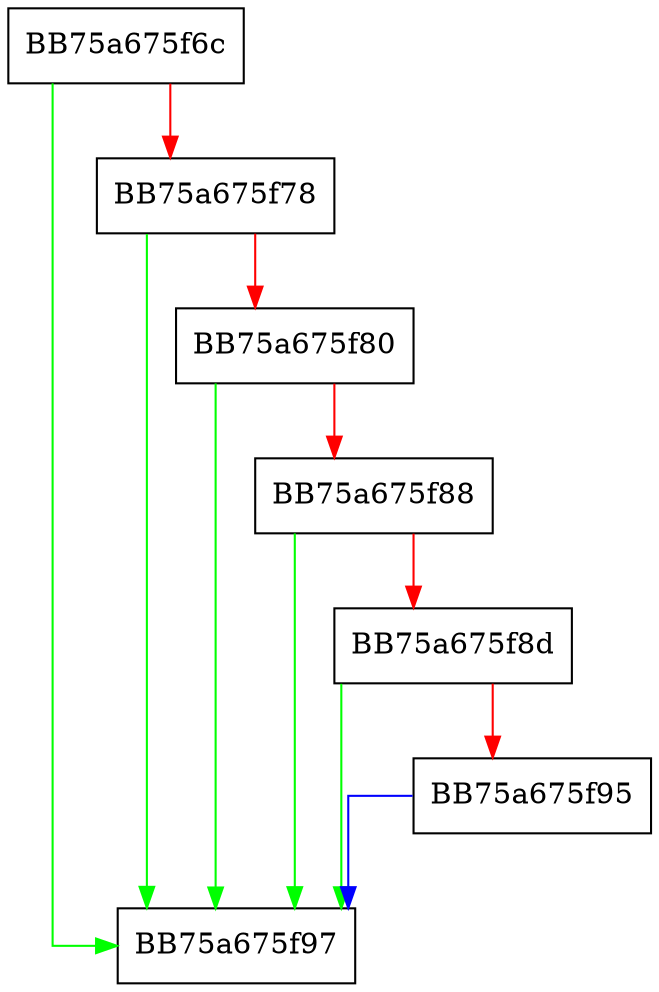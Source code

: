 digraph IsRawTriggerError {
  node [shape="box"];
  graph [splines=ortho];
  BB75a675f6c -> BB75a675f97 [color="green"];
  BB75a675f6c -> BB75a675f78 [color="red"];
  BB75a675f78 -> BB75a675f97 [color="green"];
  BB75a675f78 -> BB75a675f80 [color="red"];
  BB75a675f80 -> BB75a675f97 [color="green"];
  BB75a675f80 -> BB75a675f88 [color="red"];
  BB75a675f88 -> BB75a675f97 [color="green"];
  BB75a675f88 -> BB75a675f8d [color="red"];
  BB75a675f8d -> BB75a675f97 [color="green"];
  BB75a675f8d -> BB75a675f95 [color="red"];
  BB75a675f95 -> BB75a675f97 [color="blue"];
}